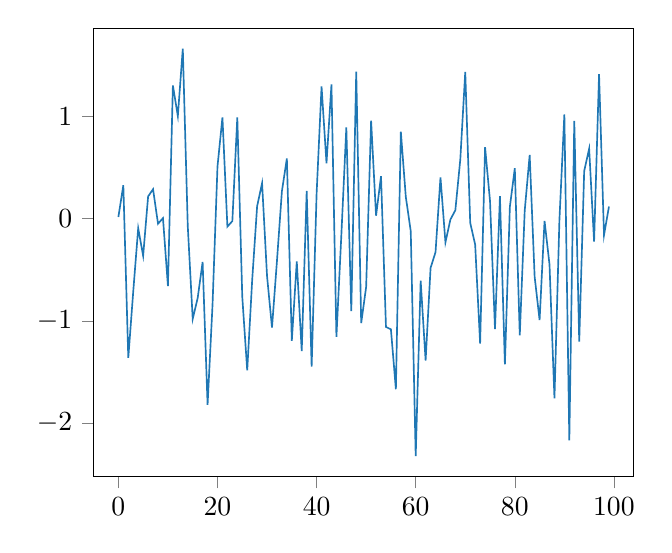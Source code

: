 % This file was created by matplotlib2tikz v0.6.17.
\begin{tikzpicture}

\definecolor{color0}{rgb}{0.122,0.467,0.706}

\begin{axis}[
xmin=-4.95, xmax=103.95,
ymin=-2.522, ymax=1.862,
tick align=outside,
tick pos=left,
x grid style={white!69.02!black},
y grid style={white!69.02!black}
]
\addplot [semithick, color0, forget plot]
table {%
0 0.016
1 0.326
2 -1.362
3 -0.712
4 -0.094
5 -0.364
6 0.217
7 0.288
8 -0.05
9 0.005
10 -0.659
11 1.303
12 1.003
13 1.663
14 -0.07
15 -0.981
16 -0.777
17 -0.424
18 -1.82
19 -0.842
20 0.51
21 0.99
22 -0.078
23 -0.024
24 0.991
25 -0.763
26 -1.484
27 -0.603
28 0.121
29 0.347
30 -0.561
31 -1.066
32 -0.415
33 0.268
34 0.588
35 -1.194
36 -0.419
37 -1.295
38 0.27
39 -1.446
40 0.243
41 1.292
42 0.542
43 1.312
44 -1.157
45 -0.156
46 0.891
47 -0.905
48 1.438
49 -1.022
50 -0.668
51 0.958
52 0.029
53 0.415
54 -1.059
55 -1.083
56 -1.668
57 0.851
58 0.214
59 -0.122
60 -2.323
61 -0.607
62 -1.387
63 -0.482
64 -0.328
65 0.404
66 -0.232
67 -0.009
68 0.082
69 0.579
70 1.434
71 -0.041
72 -0.254
73 -1.221
74 0.698
75 0.17
76 -1.079
77 0.219
78 -1.426
79 0.115
80 0.493
81 -1.141
82 0.079
83 0.623
84 -0.567
85 -0.992
86 -0.022
87 -0.448
88 -1.758
89 -0.016
90 1.02
91 -2.167
92 0.957
93 -1.203
94 0.465
95 0.684
96 -0.225
97 1.412
98 -0.161
99 0.118
};
\end{axis}

\end{tikzpicture}